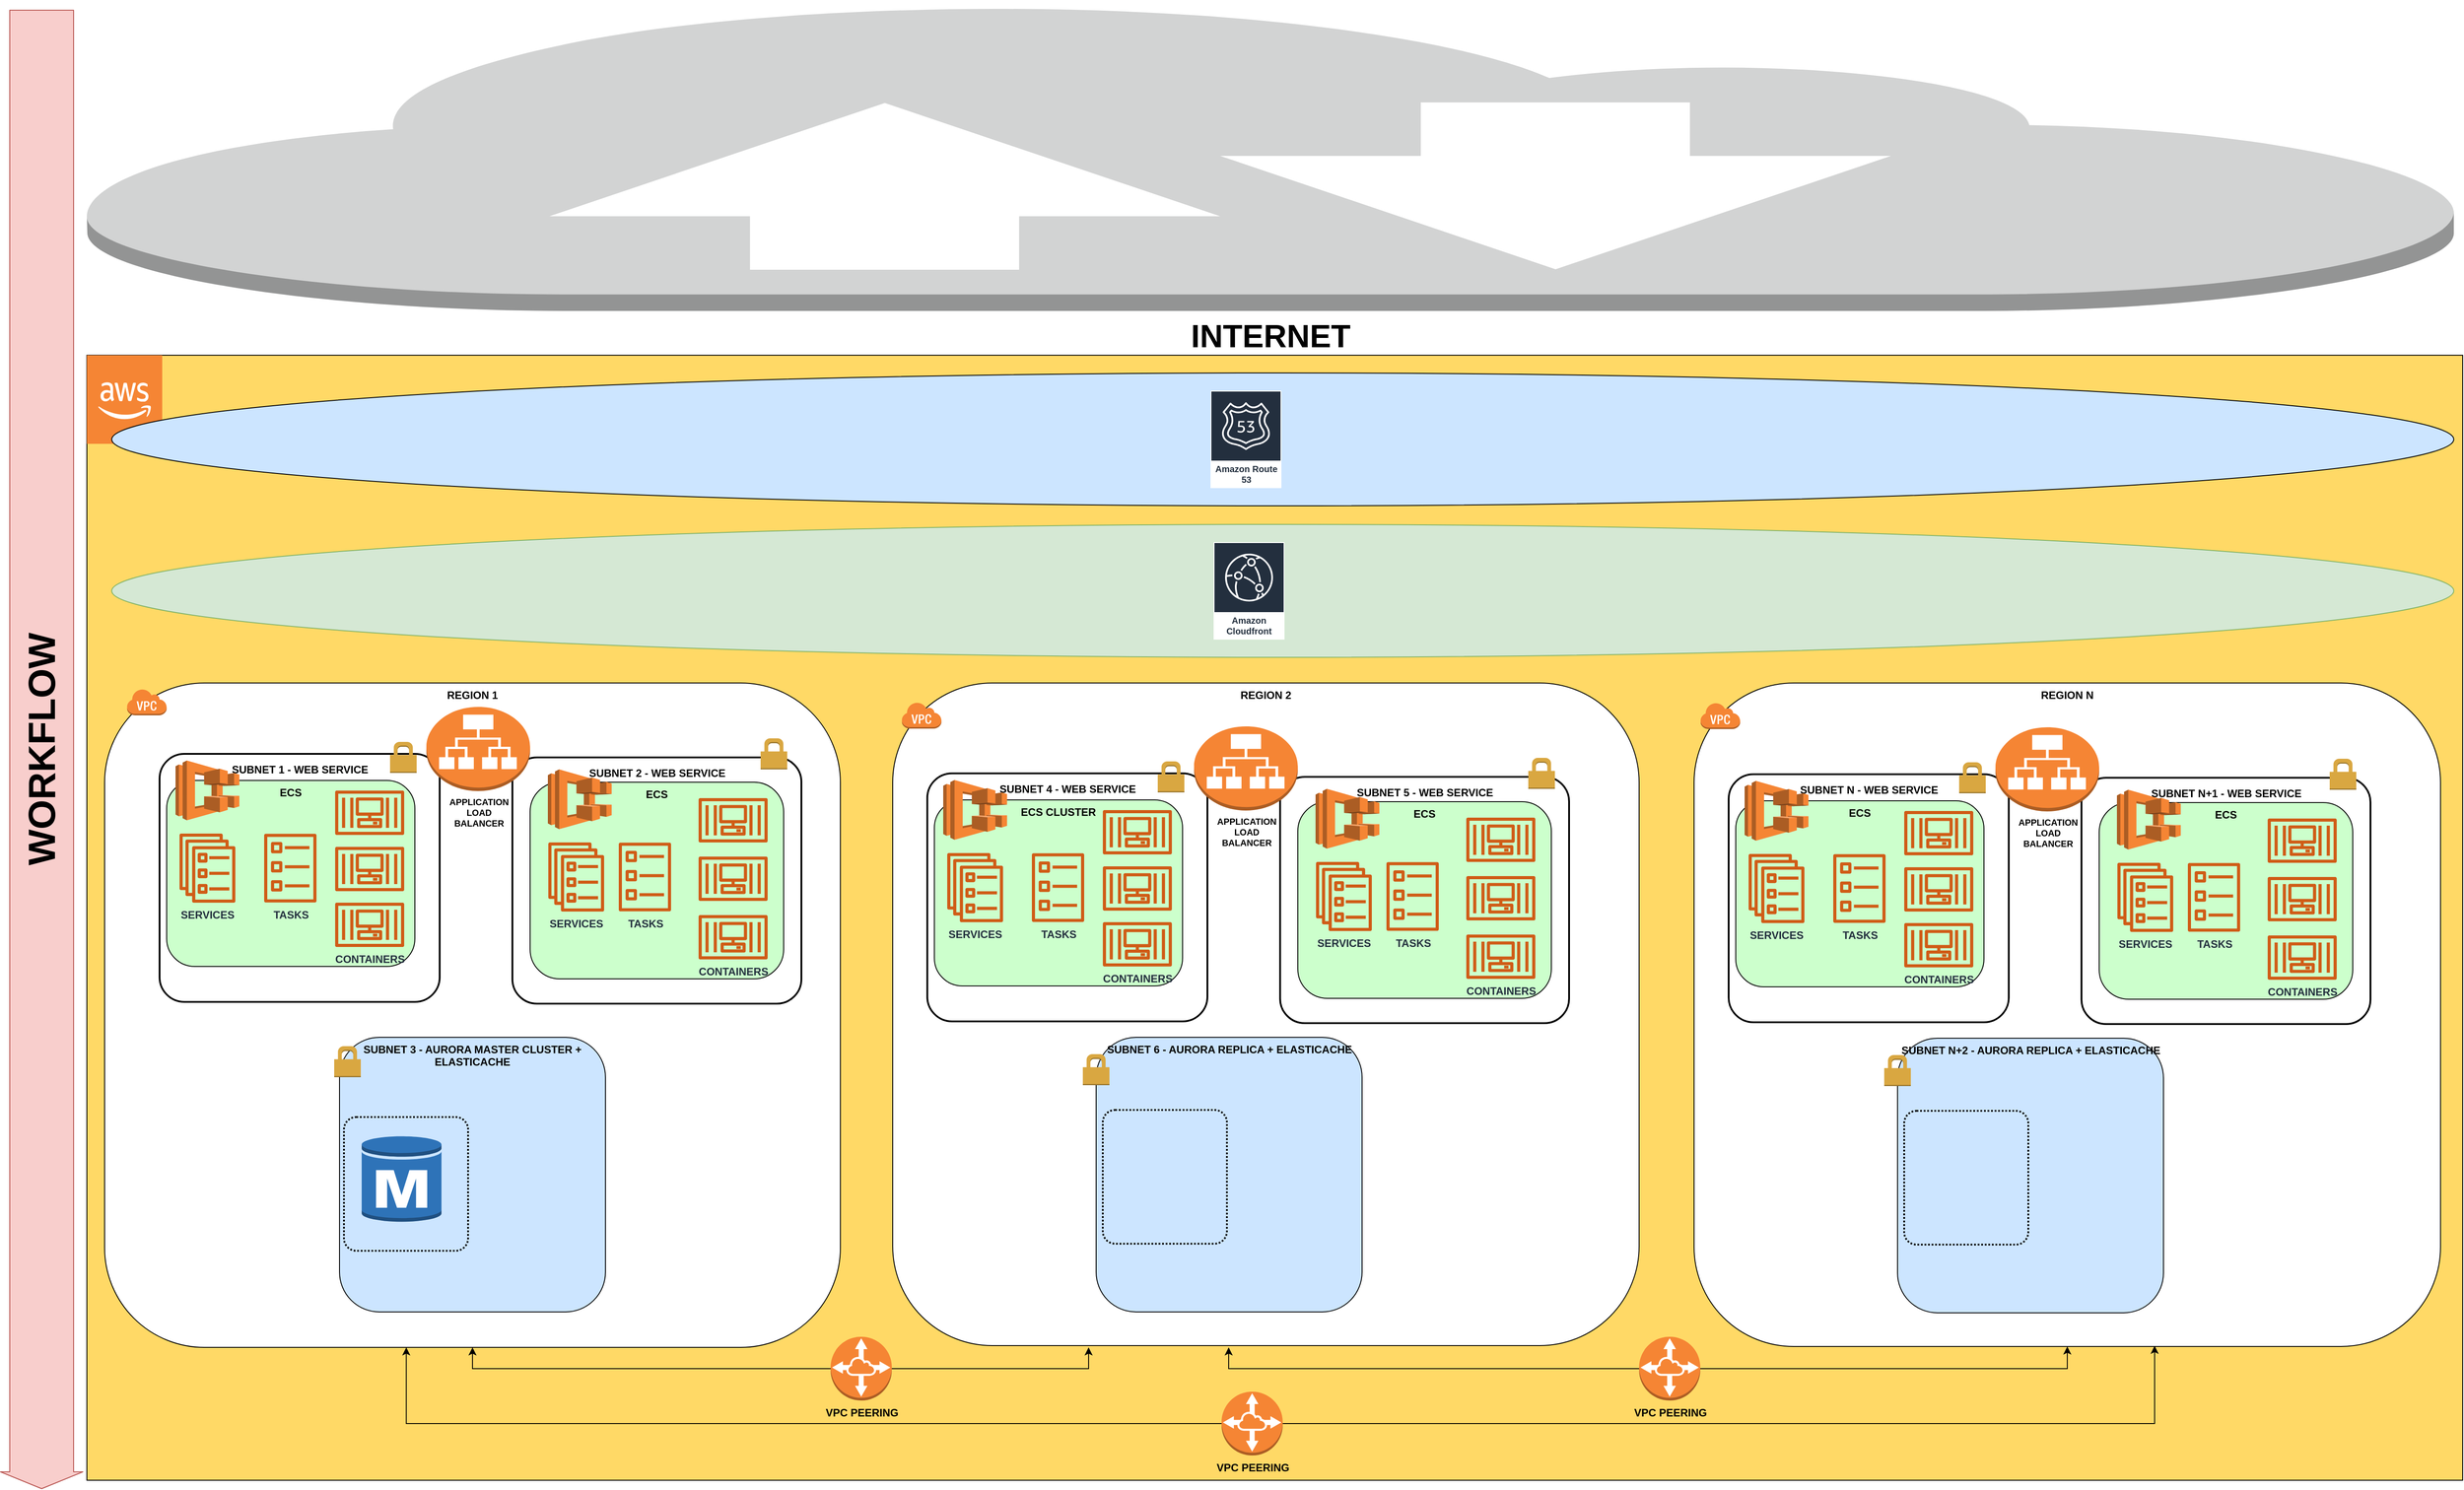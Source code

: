 <mxfile pages="1" version="11.2.8" type="github"><diagram id="_Eqt6gb3N_uVVBb5SrhH" name="Page-1"><mxGraphModel dx="2258" dy="1848" grid="1" gridSize="10" guides="1" tooltips="1" connect="1" arrows="1" fold="1" page="1" pageScale="1" pageWidth="850" pageHeight="1100" math="0" shadow="0"><root><mxCell id="0"/><mxCell id="1" parent="0"/><mxCell id="ActJzKjVbSPo1qMoW2an-3" value="" style="rounded=0;whiteSpace=wrap;fillColor=#FFD966;html=1;" parent="1" vertex="1"><mxGeometry x="10" y="-370" width="2680" height="1270" as="geometry"/></mxCell><mxCell id="ActJzKjVbSPo1qMoW2an-4" value="REGION 1" style="rounded=1;whiteSpace=wrap;html=1;fontStyle=1;verticalAlign=top;" parent="1" vertex="1"><mxGeometry x="30" width="830" height="750" as="geometry"/></mxCell><mxCell id="ActJzKjVbSPo1qMoW2an-11" value="SUBNET 3 - AURORA MASTER CLUSTER + ELASTICACHE" style="rounded=1;whiteSpace=wrap;html=1;fillColor=#CCE5FF;fontStyle=1;align=center;verticalAlign=top;" parent="1" vertex="1"><mxGeometry x="295" y="400" width="300" height="310" as="geometry"/></mxCell><mxCell id="ActJzKjVbSPo1qMoW2an-78" value="" style="rounded=1;arcSize=10;dashed=1;strokeColor=#000000;fillColor=none;gradientColor=none;dashPattern=1 1;strokeWidth=2;fontSize=10;fontColor=#000000;align=center;html=1;" parent="1" vertex="1"><mxGeometry x="300" y="490" width="140" height="151" as="geometry"/></mxCell><mxCell id="ActJzKjVbSPo1qMoW2an-46" value="" style="outlineConnect=0;dashed=0;verticalLabelPosition=bottom;verticalAlign=top;align=center;html=1;shape=mxgraph.aws3.rds_db_instance_read_replica;fillColor=#2E73B8;gradientColor=none;fontSize=10;fontColor=#000000;" parent="1" vertex="1"><mxGeometry x="1175" y="499" width="70" height="100" as="geometry"/></mxCell><mxCell id="ActJzKjVbSPo1qMoW2an-6" value="" style="outlineConnect=0;dashed=0;verticalLabelPosition=bottom;verticalAlign=top;align=center;html=1;shape=mxgraph.aws3.cloud_2;fillColor=#F58534;gradientColor=none;" parent="1" vertex="1"><mxGeometry x="10" y="-370" width="85" height="100" as="geometry"/></mxCell><mxCell id="ActJzKjVbSPo1qMoW2an-7" value="" style="outlineConnect=0;dashed=0;verticalLabelPosition=bottom;verticalAlign=top;align=center;html=1;shape=mxgraph.aws3.virtual_private_cloud;fillColor=#F58534;gradientColor=none;" parent="1" vertex="1"><mxGeometry x="55" y="6.5" width="45" height="30" as="geometry"/></mxCell><mxCell id="ActJzKjVbSPo1qMoW2an-38" value="" style="dashed=0;html=1;shape=mxgraph.aws3.permissions;fillColor=#D9A741;gradientColor=none;dashed=0;fontSize=17;fontColor=#000000;align=left;verticalAlign=top;" parent="1" vertex="1"><mxGeometry x="289" y="410" width="30" height="35" as="geometry"/></mxCell><mxCell id="ActJzKjVbSPo1qMoW2an-64" value="" style="shape=image;html=1;verticalAlign=top;verticalLabelPosition=bottom;labelBackgroundColor=#ffffff;imageAspect=0;aspect=fixed;image=https://cdn2.iconfinder.com/data/icons/amazon-aws-stencils/100/Database_copy_Amazon_ElasticCache_Node-128.png;fillColor=#CCE5FF;fontSize=10;fontColor=#000000;align=center;" parent="1" vertex="1"><mxGeometry x="456" y="486" width="128" height="128" as="geometry"/></mxCell><mxCell id="ActJzKjVbSPo1qMoW2an-69" value="" style="ellipse;whiteSpace=wrap;html=1;fillColor=#CCE5FF;fontSize=10;fontColor=#000000;align=center;" parent="1" vertex="1"><mxGeometry x="38" y="-350" width="2642" height="150" as="geometry"/></mxCell><mxCell id="ActJzKjVbSPo1qMoW2an-68" value="Amazon Route 53" style="outlineConnect=0;fontColor=#232F3E;gradientColor=none;strokeColor=#ffffff;fillColor=#232F3E;dashed=0;verticalLabelPosition=middle;verticalAlign=bottom;align=center;html=1;whiteSpace=wrap;fontSize=10;fontStyle=1;spacing=3;shape=mxgraph.aws4.productIcon;prIcon=mxgraph.aws4.route_53;" parent="1" vertex="1"><mxGeometry x="1277.5" y="-330" width="80" height="110" as="geometry"/></mxCell><mxCell id="ActJzKjVbSPo1qMoW2an-71" value="WORKFLOW" style="shape=flexArrow;endArrow=classic;html=1;fontSize=43;fontColor=#000000;width=72;fillColor=#f8cecc;strokeColor=#b85450;fontStyle=1;horizontal=0;labelBackgroundColor=#F8CECC;" parent="1" edge="1"><mxGeometry width="50" height="50" relative="1" as="geometry"><mxPoint x="-41" y="-760" as="sourcePoint"/><mxPoint x="-41" y="910" as="targetPoint"/></mxGeometry></mxCell><mxCell id="ActJzKjVbSPo1qMoW2an-73" value="INTERNET&lt;br style=&quot;font-size: 36px;&quot;&gt;" style="outlineConnect=0;dashed=0;verticalLabelPosition=bottom;verticalAlign=top;align=center;html=1;shape=mxgraph.aws3.internet_2;fillColor=#D2D3D3;gradientColor=none;fontSize=36;fontColor=#000000;fontStyle=1;horizontal=1;" parent="1" vertex="1"><mxGeometry x="10" y="-770" width="2670" height="350" as="geometry"/></mxCell><mxCell id="_4qbCsUuG04qctqMbxSj-1" value="" style="ellipse;whiteSpace=wrap;html=1;fillColor=#d5e8d4;fontSize=10;align=center;strokeColor=#82b366;" vertex="1" parent="1"><mxGeometry x="38" y="-179" width="2642" height="150" as="geometry"/></mxCell><mxCell id="ActJzKjVbSPo1qMoW2an-53" value="Amazon Cloudfront" style="outlineConnect=0;fontColor=#232F3E;gradientColor=none;strokeColor=#ffffff;fillColor=#232F3E;dashed=0;verticalLabelPosition=middle;verticalAlign=bottom;align=center;html=1;whiteSpace=wrap;fontSize=10;fontStyle=1;spacing=3;shape=mxgraph.aws4.productIcon;prIcon=mxgraph.aws4.cloudfront;" parent="1" vertex="1"><mxGeometry x="1281" y="-159" width="80" height="110" as="geometry"/></mxCell><mxCell id="ActJzKjVbSPo1qMoW2an-41" value="" style="outlineConnect=0;dashed=0;verticalLabelPosition=bottom;verticalAlign=top;align=center;html=1;shape=mxgraph.aws3.rds_db_instance;fillColor=#2E73B8;gradientColor=none;fontSize=10;fontColor=#000000;" parent="1" vertex="1"><mxGeometry x="320" y="510" width="90" height="100" as="geometry"/></mxCell><mxCell id="_4qbCsUuG04qctqMbxSj-32" value="REGION N" style="rounded=1;whiteSpace=wrap;html=1;fontStyle=1;verticalAlign=top;container=1;" vertex="1" parent="1"><mxGeometry x="1823" width="842" height="749" as="geometry"/></mxCell><mxCell id="_4qbCsUuG04qctqMbxSj-33" value="SUBNET N+2 - AURORA REPLICA + ELASTICACHE" style="rounded=1;whiteSpace=wrap;html=1;fillColor=#CCE5FF;fontStyle=1;align=center;verticalAlign=top;" vertex="1" parent="1"><mxGeometry x="2052.5" y="401" width="300" height="310" as="geometry"/></mxCell><mxCell id="_4qbCsUuG04qctqMbxSj-34" value="" style="rounded=1;arcSize=10;dashed=1;strokeColor=#000000;fillColor=none;gradientColor=none;dashPattern=1 1;strokeWidth=2;fontSize=10;fontColor=#000000;align=center;html=1;" vertex="1" parent="1"><mxGeometry x="2060" y="483" width="140" height="151" as="geometry"/></mxCell><mxCell id="_4qbCsUuG04qctqMbxSj-35" value="" style="dashed=0;html=1;shape=mxgraph.aws3.permissions;fillColor=#D9A741;gradientColor=none;dashed=0;fontSize=17;fontColor=#000000;align=left;verticalAlign=top;" vertex="1" parent="1"><mxGeometry x="2037.5" y="420" width="30" height="35" as="geometry"/></mxCell><mxCell id="_4qbCsUuG04qctqMbxSj-36" value="" style="outlineConnect=0;dashed=0;verticalLabelPosition=bottom;verticalAlign=top;align=center;html=1;shape=mxgraph.aws3.virtual_private_cloud;fillColor=#F58534;gradientColor=none;" vertex="1" parent="1"><mxGeometry x="1830" y="22" width="45" height="30" as="geometry"/></mxCell><mxCell id="_4qbCsUuG04qctqMbxSj-37" value="" style="shape=image;html=1;verticalAlign=top;verticalLabelPosition=bottom;labelBackgroundColor=#ffffff;imageAspect=0;aspect=fixed;image=https://cdn2.iconfinder.com/data/icons/amazon-aws-stencils/100/Database_copy_Amazon_ElasticCache_Node-128.png;fillColor=#CCE5FF;fontSize=10;fontColor=#000000;align=center;" vertex="1" parent="1"><mxGeometry x="2216" y="497.5" width="128" height="128" as="geometry"/></mxCell><mxCell id="ActJzKjVbSPo1qMoW2an-43" value="REGION 2" style="rounded=1;whiteSpace=wrap;html=1;fontStyle=1;verticalAlign=top;container=1;" parent="1" vertex="1"><mxGeometry x="919" width="842" height="748" as="geometry"/></mxCell><mxCell id="ActJzKjVbSPo1qMoW2an-44" value="SUBNET 6 - AURORA REPLICA + ELASTICACHE" style="rounded=1;whiteSpace=wrap;html=1;fillColor=#CCE5FF;fontStyle=1;align=center;verticalAlign=top;" parent="1" vertex="1"><mxGeometry x="1148.5" y="400" width="300" height="310" as="geometry"/></mxCell><mxCell id="ActJzKjVbSPo1qMoW2an-79" value="" style="rounded=1;arcSize=10;dashed=1;strokeColor=#000000;fillColor=none;gradientColor=none;dashPattern=1 1;strokeWidth=2;fontSize=10;fontColor=#000000;align=center;html=1;" parent="1" vertex="1"><mxGeometry x="1156" y="482" width="140" height="151" as="geometry"/></mxCell><mxCell id="ActJzKjVbSPo1qMoW2an-45" value="" style="dashed=0;html=1;shape=mxgraph.aws3.permissions;fillColor=#D9A741;gradientColor=none;dashed=0;fontSize=17;fontColor=#000000;align=left;verticalAlign=top;" parent="1" vertex="1"><mxGeometry x="1133.5" y="419" width="30" height="35" as="geometry"/></mxCell><mxCell id="ActJzKjVbSPo1qMoW2an-51" value="" style="outlineConnect=0;dashed=0;verticalLabelPosition=bottom;verticalAlign=top;align=center;html=1;shape=mxgraph.aws3.virtual_private_cloud;fillColor=#F58534;gradientColor=none;" parent="1" vertex="1"><mxGeometry x="929" y="21.5" width="45" height="30" as="geometry"/></mxCell><mxCell id="ActJzKjVbSPo1qMoW2an-65" value="" style="shape=image;html=1;verticalAlign=top;verticalLabelPosition=bottom;labelBackgroundColor=#ffffff;imageAspect=0;aspect=fixed;image=https://cdn2.iconfinder.com/data/icons/amazon-aws-stencils/100/Database_copy_Amazon_ElasticCache_Node-128.png;fillColor=#CCE5FF;fontSize=10;fontColor=#000000;align=center;" parent="1" vertex="1"><mxGeometry x="1312" y="496.5" width="128" height="128" as="geometry"/></mxCell><mxCell id="_4qbCsUuG04qctqMbxSj-59" value="" style="shape=image;html=1;verticalAlign=top;verticalLabelPosition=bottom;labelBackgroundColor=#ffffff;imageAspect=0;aspect=fixed;image=https://cdn2.iconfinder.com/data/icons/amazon-aws-stencils/100/Database_copy_Amazon_RDS_Instance_Read_Replica-128.png;fillColor=none;" vertex="1" parent="1"><mxGeometry x="1156" y="494.5" width="128" height="128" as="geometry"/></mxCell><mxCell id="_4qbCsUuG04qctqMbxSj-60" value="" style="shape=image;html=1;verticalAlign=top;verticalLabelPosition=bottom;labelBackgroundColor=#ffffff;imageAspect=0;aspect=fixed;image=https://cdn2.iconfinder.com/data/icons/amazon-aws-stencils/100/Database_copy_Amazon_RDS_Instance_Read_Replica-128.png;fillColor=none;" vertex="1" parent="1"><mxGeometry x="2067.5" y="494.5" width="128" height="128" as="geometry"/></mxCell><mxCell id="_4qbCsUuG04qctqMbxSj-71" style="edgeStyle=orthogonalEdgeStyle;rounded=0;orthogonalLoop=1;jettySize=auto;html=1;entryX=0.5;entryY=1;entryDx=0;entryDy=0;" edge="1" parent="1" source="_4qbCsUuG04qctqMbxSj-61" target="ActJzKjVbSPo1qMoW2an-4"><mxGeometry relative="1" as="geometry"><mxPoint x="420" y="750" as="targetPoint"/><Array as="points"><mxPoint x="445" y="774"/></Array></mxGeometry></mxCell><mxCell id="_4qbCsUuG04qctqMbxSj-72" style="edgeStyle=orthogonalEdgeStyle;rounded=0;orthogonalLoop=1;jettySize=auto;html=1;" edge="1" parent="1" source="_4qbCsUuG04qctqMbxSj-61"><mxGeometry relative="1" as="geometry"><mxPoint x="1140" y="750" as="targetPoint"/><Array as="points"><mxPoint x="1140" y="774"/></Array></mxGeometry></mxCell><mxCell id="_4qbCsUuG04qctqMbxSj-61" value="VPC PEERING" style="outlineConnect=0;dashed=0;verticalLabelPosition=bottom;verticalAlign=top;align=center;html=1;shape=mxgraph.aws3.vpc_peering;fillColor=#F58534;gradientColor=none;fontStyle=1" vertex="1" parent="1"><mxGeometry x="849" y="738" width="69" height="72" as="geometry"/></mxCell><mxCell id="_4qbCsUuG04qctqMbxSj-74" style="edgeStyle=orthogonalEdgeStyle;rounded=0;orthogonalLoop=1;jettySize=auto;html=1;" edge="1" parent="1" source="_4qbCsUuG04qctqMbxSj-73"><mxGeometry relative="1" as="geometry"><mxPoint x="1298" y="750" as="targetPoint"/><Array as="points"><mxPoint x="1298" y="774"/></Array></mxGeometry></mxCell><mxCell id="_4qbCsUuG04qctqMbxSj-75" style="edgeStyle=orthogonalEdgeStyle;rounded=0;orthogonalLoop=1;jettySize=auto;html=1;exitX=1;exitY=0.5;exitDx=0;exitDy=0;exitPerimeter=0;" edge="1" parent="1" source="_4qbCsUuG04qctqMbxSj-73" target="_4qbCsUuG04qctqMbxSj-32"><mxGeometry relative="1" as="geometry"/></mxCell><mxCell id="_4qbCsUuG04qctqMbxSj-73" value="VPC PEERING" style="outlineConnect=0;dashed=0;verticalLabelPosition=bottom;verticalAlign=top;align=center;html=1;shape=mxgraph.aws3.vpc_peering;fillColor=#F58534;gradientColor=none;fontStyle=1" vertex="1" parent="1"><mxGeometry x="1761" y="738" width="69" height="72" as="geometry"/></mxCell><mxCell id="_4qbCsUuG04qctqMbxSj-77" style="edgeStyle=orthogonalEdgeStyle;rounded=0;orthogonalLoop=1;jettySize=auto;html=1;entryX=0.41;entryY=1;entryDx=0;entryDy=0;entryPerimeter=0;" edge="1" parent="1" source="_4qbCsUuG04qctqMbxSj-76" target="ActJzKjVbSPo1qMoW2an-4"><mxGeometry relative="1" as="geometry"/></mxCell><mxCell id="_4qbCsUuG04qctqMbxSj-79" value="" style="edgeStyle=orthogonalEdgeStyle;rounded=0;orthogonalLoop=1;jettySize=auto;html=1;entryX=0.617;entryY=0.999;entryDx=0;entryDy=0;entryPerimeter=0;" edge="1" parent="1" source="_4qbCsUuG04qctqMbxSj-76" target="_4qbCsUuG04qctqMbxSj-32"><mxGeometry relative="1" as="geometry"><mxPoint x="1433" y="856" as="targetPoint"/></mxGeometry></mxCell><mxCell id="_4qbCsUuG04qctqMbxSj-76" value="VPC PEERING" style="outlineConnect=0;dashed=0;verticalLabelPosition=bottom;verticalAlign=top;align=center;html=1;shape=mxgraph.aws3.vpc_peering;fillColor=#F58534;gradientColor=none;fontStyle=1" vertex="1" parent="1"><mxGeometry x="1290" y="800" width="69" height="72" as="geometry"/></mxCell><mxCell id="_4qbCsUuG04qctqMbxSj-6" value="&lt;b style=&quot;font-size: 12px&quot;&gt;SUBNET 5 - WEB SERVICE&lt;/b&gt;" style="rounded=1;arcSize=10;dashed=0;strokeColor=#000000;fillColor=none;gradientColor=none;strokeWidth=2;fontSize=17;fontColor=#000000;align=center;html=1;verticalAlign=top;" vertex="1" parent="1"><mxGeometry x="1356" y="106" width="326" height="278" as="geometry"/></mxCell><mxCell id="_4qbCsUuG04qctqMbxSj-7" value="ECS" style="rounded=1;whiteSpace=wrap;html=1;fillColor=#CCFFCC;fontStyle=1;align=center;verticalAlign=top;" vertex="1" parent="1"><mxGeometry x="1376" y="134" width="286" height="222" as="geometry"/></mxCell><mxCell id="_4qbCsUuG04qctqMbxSj-8" value="SERVICES" style="outlineConnect=0;fontColor=#232F3E;gradientColor=none;fillColor=#D05C17;strokeColor=none;dashed=0;verticalLabelPosition=bottom;verticalAlign=top;align=left;html=1;fontSize=12;fontStyle=1;aspect=fixed;pointerEvents=1;shape=mxgraph.aws4.ecs_service;" vertex="1" parent="1"><mxGeometry x="1396" y="202" width="64" height="78" as="geometry"/></mxCell><mxCell id="_4qbCsUuG04qctqMbxSj-9" value="&lt;span style=&quot;font-size: 12px&quot;&gt;&lt;b&gt;SUBNET 4 - WEB SERVICE&lt;/b&gt;&lt;/span&gt;" style="rounded=1;arcSize=10;dashed=0;strokeColor=#000000;fillColor=none;gradientColor=none;strokeWidth=2;fontSize=17;fontColor=#000000;align=center;html=1;verticalAlign=top;container=1;" vertex="1" parent="1"><mxGeometry x="958" y="102" width="316" height="280" as="geometry"/></mxCell><mxCell id="_4qbCsUuG04qctqMbxSj-10" value="ECS CLUSTER" style="rounded=1;whiteSpace=wrap;html=1;fillColor=#CCFFCC;fontStyle=1;align=center;verticalAlign=top;" vertex="1" parent="1"><mxGeometry x="966" y="132" width="280" height="210" as="geometry"/></mxCell><mxCell id="_4qbCsUuG04qctqMbxSj-11" value="" style="outlineConnect=0;fontColor=#232F3E;gradientColor=none;fillColor=#D05C17;strokeColor=none;dashed=0;verticalLabelPosition=bottom;verticalAlign=top;align=center;html=1;fontSize=12;fontStyle=0;aspect=fixed;pointerEvents=1;shape=mxgraph.aws4.container_3;" vertex="1" parent="1"><mxGeometry x="1156" y="207" width="78" height="50" as="geometry"/></mxCell><mxCell id="_4qbCsUuG04qctqMbxSj-12" value="" style="outlineConnect=0;fontColor=#232F3E;gradientColor=none;fillColor=#D05C17;strokeColor=none;dashed=0;verticalLabelPosition=bottom;verticalAlign=top;align=center;html=1;fontSize=12;fontStyle=0;aspect=fixed;pointerEvents=1;shape=mxgraph.aws4.container_3;" vertex="1" parent="1"><mxGeometry x="1156" y="143.5" width="78" height="50" as="geometry"/></mxCell><mxCell id="_4qbCsUuG04qctqMbxSj-13" value="&lt;b&gt;TASKS&lt;/b&gt;" style="outlineConnect=0;fontColor=#232F3E;gradientColor=none;fillColor=#D05C17;strokeColor=none;dashed=0;verticalLabelPosition=bottom;verticalAlign=top;align=center;html=1;fontSize=12;fontStyle=0;aspect=fixed;pointerEvents=1;shape=mxgraph.aws4.ecs_task;" vertex="1" parent="1"><mxGeometry x="1076" y="192" width="59" height="78" as="geometry"/></mxCell><mxCell id="_4qbCsUuG04qctqMbxSj-14" value="" style="outlineConnect=0;dashed=0;verticalLabelPosition=bottom;verticalAlign=top;align=center;html=1;shape=mxgraph.aws3.ecs;fillColor=#F58534;gradientColor=none;fontSize=17;fontColor=#000000;fontStyle=1" vertex="1" parent="1"><mxGeometry x="976" y="109.5" width="72" height="67.5" as="geometry"/></mxCell><mxCell id="_4qbCsUuG04qctqMbxSj-15" value="SERVICES" style="outlineConnect=0;fontColor=#232F3E;gradientColor=none;fillColor=#D05C17;strokeColor=none;dashed=0;verticalLabelPosition=bottom;verticalAlign=top;align=left;html=1;fontSize=12;fontStyle=1;aspect=fixed;pointerEvents=1;shape=mxgraph.aws4.ecs_service;container=1;" vertex="1" parent="1"><mxGeometry x="980" y="192" width="64" height="78" as="geometry"/></mxCell><mxCell id="_4qbCsUuG04qctqMbxSj-16" value="CONTAINERS" style="outlineConnect=0;fontColor=#232F3E;gradientColor=none;fillColor=#D05C17;strokeColor=none;dashed=0;verticalLabelPosition=bottom;verticalAlign=top;align=center;html=1;fontSize=12;fontStyle=1;aspect=fixed;pointerEvents=1;shape=mxgraph.aws4.container_3;" vertex="1" parent="1"><mxGeometry x="1156" y="270" width="78" height="50" as="geometry"/></mxCell><mxCell id="_4qbCsUuG04qctqMbxSj-17" value="" style="outlineConnect=0;dashed=0;verticalLabelPosition=bottom;verticalAlign=top;align=center;html=1;shape=mxgraph.aws3.ecs;fillColor=#F58534;gradientColor=none;fontSize=17;fontColor=#000000;" vertex="1" parent="1"><mxGeometry x="1396" y="119.5" width="72" height="67.5" as="geometry"/></mxCell><mxCell id="_4qbCsUuG04qctqMbxSj-18" value="&lt;b&gt;TASKS&lt;/b&gt;" style="outlineConnect=0;fontColor=#232F3E;gradientColor=none;fillColor=#D05C17;strokeColor=none;dashed=0;verticalLabelPosition=bottom;verticalAlign=top;align=center;html=1;fontSize=12;fontStyle=0;aspect=fixed;pointerEvents=1;shape=mxgraph.aws4.ecs_task;" vertex="1" parent="1"><mxGeometry x="1476" y="202" width="59" height="78" as="geometry"/></mxCell><mxCell id="_4qbCsUuG04qctqMbxSj-19" value="" style="outlineConnect=0;fontColor=#232F3E;gradientColor=none;fillColor=#D05C17;strokeColor=none;dashed=0;verticalLabelPosition=bottom;verticalAlign=top;align=center;html=1;fontSize=12;fontStyle=0;aspect=fixed;pointerEvents=1;shape=mxgraph.aws4.container_3;" vertex="1" parent="1"><mxGeometry x="1566" y="152" width="78" height="50" as="geometry"/></mxCell><mxCell id="_4qbCsUuG04qctqMbxSj-20" value="" style="outlineConnect=0;fontColor=#232F3E;gradientColor=none;fillColor=#D05C17;strokeColor=none;dashed=0;verticalLabelPosition=bottom;verticalAlign=top;align=center;html=1;fontSize=12;fontStyle=0;aspect=fixed;pointerEvents=1;shape=mxgraph.aws4.container_3;" vertex="1" parent="1"><mxGeometry x="1566" y="218" width="78" height="50" as="geometry"/></mxCell><mxCell id="_4qbCsUuG04qctqMbxSj-21" value="CONTAINERS" style="outlineConnect=0;fontColor=#232F3E;gradientColor=none;fillColor=#D05C17;strokeColor=none;dashed=0;verticalLabelPosition=bottom;verticalAlign=top;align=center;html=1;fontSize=12;fontStyle=1;aspect=fixed;pointerEvents=1;shape=mxgraph.aws4.container_3;" vertex="1" parent="1"><mxGeometry x="1566" y="284" width="78" height="50" as="geometry"/></mxCell><mxCell id="_4qbCsUuG04qctqMbxSj-22" value="" style="dashed=0;html=1;shape=mxgraph.aws3.permissions;fillColor=#D9A741;gradientColor=none;dashed=0;fontSize=17;fontColor=#000000;align=left;verticalAlign=top;" vertex="1" parent="1"><mxGeometry x="1218" y="88.5" width="30" height="35" as="geometry"/></mxCell><mxCell id="_4qbCsUuG04qctqMbxSj-23" value="" style="dashed=0;html=1;shape=mxgraph.aws3.permissions;fillColor=#D9A741;gradientColor=none;dashed=0;fontSize=17;fontColor=#000000;align=left;verticalAlign=top;" vertex="1" parent="1"><mxGeometry x="1636" y="84.5" width="30" height="35" as="geometry"/></mxCell><mxCell id="_4qbCsUuG04qctqMbxSj-24" value="APPLICATION&lt;br style=&quot;font-size: 10px;&quot;&gt;LOAD&lt;br style=&quot;font-size: 10px;&quot;&gt;BALANCER" style="outlineConnect=0;dashed=0;verticalLabelPosition=bottom;verticalAlign=top;align=center;html=1;shape=mxgraph.aws3.application_load_balancer;fillColor=#F58534;gradientColor=none;fontSize=10;fontColor=#000000;fontStyle=1" vertex="1" parent="1"><mxGeometry x="1259" y="49" width="117" height="95" as="geometry"/></mxCell><mxCell id="_4qbCsUuG04qctqMbxSj-39" value="&lt;b style=&quot;font-size: 12px&quot;&gt;SUBNET N+1 - WEB SERVICE&lt;/b&gt;" style="rounded=1;arcSize=10;dashed=0;strokeColor=#000000;fillColor=none;gradientColor=none;strokeWidth=2;fontSize=17;fontColor=#000000;align=center;html=1;verticalAlign=top;" vertex="1" parent="1"><mxGeometry x="2260" y="107" width="326" height="278" as="geometry"/></mxCell><mxCell id="_4qbCsUuG04qctqMbxSj-40" value="ECS" style="rounded=1;whiteSpace=wrap;html=1;fillColor=#CCFFCC;fontStyle=1;align=center;verticalAlign=top;" vertex="1" parent="1"><mxGeometry x="2280" y="135" width="286" height="222" as="geometry"/></mxCell><mxCell id="_4qbCsUuG04qctqMbxSj-41" value="SERVICES" style="outlineConnect=0;fontColor=#232F3E;gradientColor=none;fillColor=#D05C17;strokeColor=none;dashed=0;verticalLabelPosition=bottom;verticalAlign=top;align=left;html=1;fontSize=12;fontStyle=1;aspect=fixed;pointerEvents=1;shape=mxgraph.aws4.ecs_service;" vertex="1" parent="1"><mxGeometry x="2300" y="203" width="64" height="78" as="geometry"/></mxCell><mxCell id="_4qbCsUuG04qctqMbxSj-42" value="&lt;b style=&quot;font-size: 12px&quot;&gt;SUBNET N - WEB SERVICE&lt;/b&gt;" style="rounded=1;arcSize=10;dashed=0;strokeColor=#000000;fillColor=none;gradientColor=none;strokeWidth=2;fontSize=17;fontColor=#000000;align=center;html=1;verticalAlign=top;container=1;" vertex="1" parent="1"><mxGeometry x="1862" y="103" width="316" height="280" as="geometry"/></mxCell><mxCell id="_4qbCsUuG04qctqMbxSj-43" value="ECS" style="rounded=1;whiteSpace=wrap;html=1;fillColor=#CCFFCC;fontStyle=1;align=center;verticalAlign=top;" vertex="1" parent="1"><mxGeometry x="1870" y="133" width="280" height="210" as="geometry"/></mxCell><mxCell id="_4qbCsUuG04qctqMbxSj-44" value="" style="outlineConnect=0;fontColor=#232F3E;gradientColor=none;fillColor=#D05C17;strokeColor=none;dashed=0;verticalLabelPosition=bottom;verticalAlign=top;align=center;html=1;fontSize=12;fontStyle=0;aspect=fixed;pointerEvents=1;shape=mxgraph.aws4.container_3;" vertex="1" parent="1"><mxGeometry x="2060" y="208" width="78" height="50" as="geometry"/></mxCell><mxCell id="_4qbCsUuG04qctqMbxSj-45" value="" style="outlineConnect=0;fontColor=#232F3E;gradientColor=none;fillColor=#D05C17;strokeColor=none;dashed=0;verticalLabelPosition=bottom;verticalAlign=top;align=center;html=1;fontSize=12;fontStyle=0;aspect=fixed;pointerEvents=1;shape=mxgraph.aws4.container_3;" vertex="1" parent="1"><mxGeometry x="2060" y="144.5" width="78" height="50" as="geometry"/></mxCell><mxCell id="_4qbCsUuG04qctqMbxSj-46" value="&lt;b&gt;TASKS&lt;/b&gt;" style="outlineConnect=0;fontColor=#232F3E;gradientColor=none;fillColor=#D05C17;strokeColor=none;dashed=0;verticalLabelPosition=bottom;verticalAlign=top;align=center;html=1;fontSize=12;fontStyle=0;aspect=fixed;pointerEvents=1;shape=mxgraph.aws4.ecs_task;" vertex="1" parent="1"><mxGeometry x="1980" y="193" width="59" height="78" as="geometry"/></mxCell><mxCell id="_4qbCsUuG04qctqMbxSj-47" value="" style="outlineConnect=0;dashed=0;verticalLabelPosition=bottom;verticalAlign=top;align=center;html=1;shape=mxgraph.aws3.ecs;fillColor=#F58534;gradientColor=none;fontSize=17;fontColor=#000000;" vertex="1" parent="1"><mxGeometry x="1880" y="110.5" width="72" height="67.5" as="geometry"/></mxCell><mxCell id="_4qbCsUuG04qctqMbxSj-48" value="SERVICES" style="outlineConnect=0;fontColor=#232F3E;gradientColor=none;fillColor=#D05C17;strokeColor=none;dashed=0;verticalLabelPosition=bottom;verticalAlign=top;align=left;html=1;fontSize=12;fontStyle=1;aspect=fixed;pointerEvents=1;shape=mxgraph.aws4.ecs_service;container=1;" vertex="1" parent="1"><mxGeometry x="1884" y="193" width="64" height="78" as="geometry"/></mxCell><mxCell id="_4qbCsUuG04qctqMbxSj-49" value="CONTAINERS" style="outlineConnect=0;fontColor=#232F3E;gradientColor=none;fillColor=#D05C17;strokeColor=none;dashed=0;verticalLabelPosition=bottom;verticalAlign=top;align=center;html=1;fontSize=12;fontStyle=1;aspect=fixed;pointerEvents=1;shape=mxgraph.aws4.container_3;" vertex="1" parent="1"><mxGeometry x="2060" y="271" width="78" height="50" as="geometry"/></mxCell><mxCell id="_4qbCsUuG04qctqMbxSj-50" value="" style="outlineConnect=0;dashed=0;verticalLabelPosition=bottom;verticalAlign=top;align=center;html=1;shape=mxgraph.aws3.ecs;fillColor=#F58534;gradientColor=none;fontSize=17;fontColor=#000000;" vertex="1" parent="1"><mxGeometry x="2300" y="120.5" width="72" height="67.5" as="geometry"/></mxCell><mxCell id="_4qbCsUuG04qctqMbxSj-51" value="&lt;b&gt;TASKS&lt;/b&gt;" style="outlineConnect=0;fontColor=#232F3E;gradientColor=none;fillColor=#D05C17;strokeColor=none;dashed=0;verticalLabelPosition=bottom;verticalAlign=top;align=center;html=1;fontSize=12;fontStyle=0;aspect=fixed;pointerEvents=1;shape=mxgraph.aws4.ecs_task;" vertex="1" parent="1"><mxGeometry x="2380" y="203" width="59" height="78" as="geometry"/></mxCell><mxCell id="_4qbCsUuG04qctqMbxSj-52" value="" style="outlineConnect=0;fontColor=#232F3E;gradientColor=none;fillColor=#D05C17;strokeColor=none;dashed=0;verticalLabelPosition=bottom;verticalAlign=top;align=center;html=1;fontSize=12;fontStyle=0;aspect=fixed;pointerEvents=1;shape=mxgraph.aws4.container_3;" vertex="1" parent="1"><mxGeometry x="2470" y="153" width="78" height="50" as="geometry"/></mxCell><mxCell id="_4qbCsUuG04qctqMbxSj-53" value="" style="outlineConnect=0;fontColor=#232F3E;gradientColor=none;fillColor=#D05C17;strokeColor=none;dashed=0;verticalLabelPosition=bottom;verticalAlign=top;align=center;html=1;fontSize=12;fontStyle=0;aspect=fixed;pointerEvents=1;shape=mxgraph.aws4.container_3;" vertex="1" parent="1"><mxGeometry x="2470" y="219" width="78" height="50" as="geometry"/></mxCell><mxCell id="_4qbCsUuG04qctqMbxSj-54" value="CONTAINERS" style="outlineConnect=0;fontColor=#232F3E;gradientColor=none;fillColor=#D05C17;strokeColor=none;dashed=0;verticalLabelPosition=bottom;verticalAlign=top;align=center;html=1;fontSize=12;fontStyle=1;aspect=fixed;pointerEvents=1;shape=mxgraph.aws4.container_3;" vertex="1" parent="1"><mxGeometry x="2470" y="285" width="78" height="50" as="geometry"/></mxCell><mxCell id="_4qbCsUuG04qctqMbxSj-55" value="" style="dashed=0;html=1;shape=mxgraph.aws3.permissions;fillColor=#D9A741;gradientColor=none;dashed=0;fontSize=17;fontColor=#000000;align=left;verticalAlign=top;" vertex="1" parent="1"><mxGeometry x="2122" y="89.5" width="30" height="35" as="geometry"/></mxCell><mxCell id="_4qbCsUuG04qctqMbxSj-56" value="" style="dashed=0;html=1;shape=mxgraph.aws3.permissions;fillColor=#D9A741;gradientColor=none;dashed=0;fontSize=17;fontColor=#000000;align=left;verticalAlign=top;" vertex="1" parent="1"><mxGeometry x="2540" y="85.5" width="30" height="35" as="geometry"/></mxCell><mxCell id="_4qbCsUuG04qctqMbxSj-57" value="APPLICATION&lt;br style=&quot;font-size: 10px;&quot;&gt;LOAD&lt;br style=&quot;font-size: 10px;&quot;&gt;BALANCER" style="outlineConnect=0;dashed=0;verticalLabelPosition=bottom;verticalAlign=top;align=center;html=1;shape=mxgraph.aws3.application_load_balancer;fillColor=#F58534;gradientColor=none;fontSize=10;fontColor=#000000;fontStyle=1" vertex="1" parent="1"><mxGeometry x="2163" y="50" width="117" height="95" as="geometry"/></mxCell><mxCell id="ActJzKjVbSPo1qMoW2an-36" value="&lt;b style=&quot;font-size: 12px&quot;&gt;SUBNET 2 - WEB SERVICE&lt;/b&gt;" style="rounded=1;arcSize=10;dashed=0;strokeColor=#000000;fillColor=none;gradientColor=none;strokeWidth=2;fontSize=17;fontColor=#000000;align=center;html=1;verticalAlign=top;" parent="1" vertex="1"><mxGeometry x="490" y="84" width="326" height="278" as="geometry"/></mxCell><mxCell id="ActJzKjVbSPo1qMoW2an-24" value="ECS" style="rounded=1;whiteSpace=wrap;html=1;fillColor=#CCFFCC;fontStyle=1;align=center;verticalAlign=top;" parent="1" vertex="1"><mxGeometry x="510" y="112" width="286" height="222" as="geometry"/></mxCell><mxCell id="ActJzKjVbSPo1qMoW2an-26" value="SERVICES" style="outlineConnect=0;fontColor=#232F3E;gradientColor=none;fillColor=#D05C17;strokeColor=none;dashed=0;verticalLabelPosition=bottom;verticalAlign=top;align=left;html=1;fontSize=12;fontStyle=1;aspect=fixed;pointerEvents=1;shape=mxgraph.aws4.ecs_service;" parent="1" vertex="1"><mxGeometry x="530" y="180" width="64" height="78" as="geometry"/></mxCell><mxCell id="ActJzKjVbSPo1qMoW2an-33" value="&lt;b style=&quot;font-size: 12px&quot;&gt;SUBNET 1 - WEB SERVICE&lt;/b&gt;" style="rounded=1;arcSize=10;dashed=0;strokeColor=#000000;fillColor=none;gradientColor=none;strokeWidth=2;fontSize=17;fontColor=#000000;align=center;html=1;verticalAlign=top;container=1;" parent="1" vertex="1"><mxGeometry x="92" y="80" width="316" height="280" as="geometry"/></mxCell><mxCell id="ActJzKjVbSPo1qMoW2an-9" value="ECS" style="rounded=1;whiteSpace=wrap;html=1;fillColor=#CCFFCC;fontStyle=1;align=center;verticalAlign=top;" parent="1" vertex="1"><mxGeometry x="100" y="110" width="280" height="210" as="geometry"/></mxCell><mxCell id="ActJzKjVbSPo1qMoW2an-20" value="" style="outlineConnect=0;fontColor=#232F3E;gradientColor=none;fillColor=#D05C17;strokeColor=none;dashed=0;verticalLabelPosition=bottom;verticalAlign=top;align=center;html=1;fontSize=12;fontStyle=0;aspect=fixed;pointerEvents=1;shape=mxgraph.aws4.container_3;" parent="1" vertex="1"><mxGeometry x="290" y="185" width="78" height="50" as="geometry"/></mxCell><mxCell id="ActJzKjVbSPo1qMoW2an-19" value="" style="outlineConnect=0;fontColor=#232F3E;gradientColor=none;fillColor=#D05C17;strokeColor=none;dashed=0;verticalLabelPosition=bottom;verticalAlign=top;align=center;html=1;fontSize=12;fontStyle=0;aspect=fixed;pointerEvents=1;shape=mxgraph.aws4.container_3;" parent="1" vertex="1"><mxGeometry x="290" y="121.5" width="78" height="50" as="geometry"/></mxCell><mxCell id="ActJzKjVbSPo1qMoW2an-18" value="&lt;b&gt;TASKS&lt;/b&gt;" style="outlineConnect=0;fontColor=#232F3E;gradientColor=none;fillColor=#D05C17;strokeColor=none;dashed=0;verticalLabelPosition=bottom;verticalAlign=top;align=center;html=1;fontSize=12;fontStyle=0;aspect=fixed;pointerEvents=1;shape=mxgraph.aws4.ecs_task;" parent="1" vertex="1"><mxGeometry x="210" y="170" width="59" height="78" as="geometry"/></mxCell><mxCell id="ActJzKjVbSPo1qMoW2an-15" value="" style="outlineConnect=0;dashed=0;verticalLabelPosition=bottom;verticalAlign=top;align=center;html=1;shape=mxgraph.aws3.ecs;fillColor=#F58534;gradientColor=none;fontSize=17;fontColor=#000000;" parent="1" vertex="1"><mxGeometry x="110" y="87.5" width="72" height="67.5" as="geometry"/></mxCell><mxCell id="ActJzKjVbSPo1qMoW2an-17" value="SERVICES" style="outlineConnect=0;fontColor=#232F3E;gradientColor=none;fillColor=#D05C17;strokeColor=none;dashed=0;verticalLabelPosition=bottom;verticalAlign=top;align=left;html=1;fontSize=12;fontStyle=1;aspect=fixed;pointerEvents=1;shape=mxgraph.aws4.ecs_service;container=1;" parent="1" vertex="1"><mxGeometry x="114" y="170" width="64" height="78" as="geometry"/></mxCell><mxCell id="ActJzKjVbSPo1qMoW2an-21" value="CONTAINERS" style="outlineConnect=0;fontColor=#232F3E;gradientColor=none;fillColor=#D05C17;strokeColor=none;dashed=0;verticalLabelPosition=bottom;verticalAlign=top;align=center;html=1;fontSize=12;fontStyle=1;aspect=fixed;pointerEvents=1;shape=mxgraph.aws4.container_3;" parent="1" vertex="1"><mxGeometry x="290" y="248" width="78" height="50" as="geometry"/></mxCell><mxCell id="ActJzKjVbSPo1qMoW2an-25" value="" style="outlineConnect=0;dashed=0;verticalLabelPosition=bottom;verticalAlign=top;align=center;html=1;shape=mxgraph.aws3.ecs;fillColor=#F58534;gradientColor=none;fontSize=17;fontColor=#000000;" parent="1" vertex="1"><mxGeometry x="530" y="97.5" width="72" height="67.5" as="geometry"/></mxCell><mxCell id="ActJzKjVbSPo1qMoW2an-27" value="&lt;b&gt;TASKS&lt;/b&gt;" style="outlineConnect=0;fontColor=#232F3E;gradientColor=none;fillColor=#D05C17;strokeColor=none;dashed=0;verticalLabelPosition=bottom;verticalAlign=top;align=center;html=1;fontSize=12;fontStyle=0;aspect=fixed;pointerEvents=1;shape=mxgraph.aws4.ecs_task;" parent="1" vertex="1"><mxGeometry x="610" y="180" width="59" height="78" as="geometry"/></mxCell><mxCell id="ActJzKjVbSPo1qMoW2an-28" value="" style="outlineConnect=0;fontColor=#232F3E;gradientColor=none;fillColor=#D05C17;strokeColor=none;dashed=0;verticalLabelPosition=bottom;verticalAlign=top;align=center;html=1;fontSize=12;fontStyle=0;aspect=fixed;pointerEvents=1;shape=mxgraph.aws4.container_3;" parent="1" vertex="1"><mxGeometry x="700" y="130" width="78" height="50" as="geometry"/></mxCell><mxCell id="ActJzKjVbSPo1qMoW2an-29" value="" style="outlineConnect=0;fontColor=#232F3E;gradientColor=none;fillColor=#D05C17;strokeColor=none;dashed=0;verticalLabelPosition=bottom;verticalAlign=top;align=center;html=1;fontSize=12;fontStyle=0;aspect=fixed;pointerEvents=1;shape=mxgraph.aws4.container_3;" parent="1" vertex="1"><mxGeometry x="700" y="196" width="78" height="50" as="geometry"/></mxCell><mxCell id="ActJzKjVbSPo1qMoW2an-30" value="CONTAINERS" style="outlineConnect=0;fontColor=#232F3E;gradientColor=none;fillColor=#D05C17;strokeColor=none;dashed=0;verticalLabelPosition=bottom;verticalAlign=top;align=center;html=1;fontSize=12;fontStyle=1;aspect=fixed;pointerEvents=1;shape=mxgraph.aws4.container_3;" parent="1" vertex="1"><mxGeometry x="700" y="262" width="78" height="50" as="geometry"/></mxCell><mxCell id="ActJzKjVbSPo1qMoW2an-34" value="" style="dashed=0;html=1;shape=mxgraph.aws3.permissions;fillColor=#D9A741;gradientColor=none;dashed=0;fontSize=17;fontColor=#000000;align=left;verticalAlign=top;" parent="1" vertex="1"><mxGeometry x="352" y="66.5" width="30" height="35" as="geometry"/></mxCell><mxCell id="ActJzKjVbSPo1qMoW2an-37" value="" style="dashed=0;html=1;shape=mxgraph.aws3.permissions;fillColor=#D9A741;gradientColor=none;dashed=0;fontSize=17;fontColor=#000000;align=left;verticalAlign=top;" parent="1" vertex="1"><mxGeometry x="770" y="62.5" width="30" height="35" as="geometry"/></mxCell><mxCell id="ActJzKjVbSPo1qMoW2an-40" value="APPLICATION&lt;br style=&quot;font-size: 10px;&quot;&gt;LOAD&lt;br style=&quot;font-size: 10px;&quot;&gt;BALANCER" style="outlineConnect=0;dashed=0;verticalLabelPosition=bottom;verticalAlign=top;align=center;html=1;shape=mxgraph.aws3.application_load_balancer;fillColor=#F58534;gradientColor=none;fontSize=10;fontColor=#000000;fontStyle=1" parent="1" vertex="1"><mxGeometry x="393" y="27" width="117" height="95" as="geometry"/></mxCell></root></mxGraphModel></diagram></mxfile>